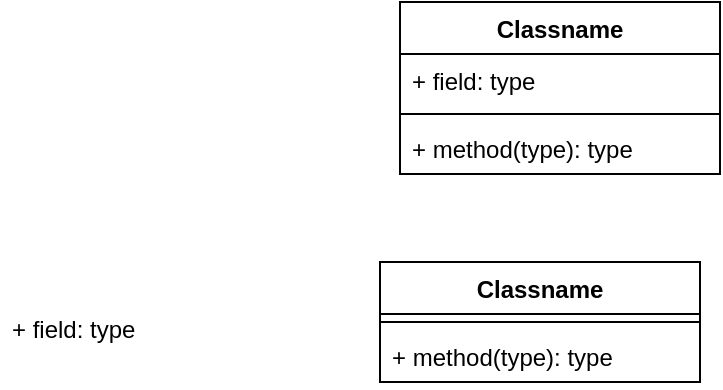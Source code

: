 <mxfile version="19.0.1" type="github">
  <diagram id="CFYQU3aXSemnN9mfyRZu" name="Page-1">
    <mxGraphModel dx="868" dy="482" grid="1" gridSize="10" guides="1" tooltips="1" connect="1" arrows="1" fold="1" page="1" pageScale="1" pageWidth="850" pageHeight="1100" math="0" shadow="0">
      <root>
        <mxCell id="0" />
        <mxCell id="1" parent="0" />
        <mxCell id="YULxTUnS-_DGTSKAkYLE-1" value="Classname" style="swimlane;fontStyle=1;align=center;verticalAlign=top;childLayout=stackLayout;horizontal=1;startSize=26;horizontalStack=0;resizeParent=1;resizeParentMax=0;resizeLast=0;collapsible=1;marginBottom=0;" vertex="1" parent="1">
          <mxGeometry x="340" y="210" width="160" height="60" as="geometry" />
        </mxCell>
        <mxCell id="YULxTUnS-_DGTSKAkYLE-3" value="" style="line;strokeWidth=1;fillColor=none;align=left;verticalAlign=middle;spacingTop=-1;spacingLeft=3;spacingRight=3;rotatable=0;labelPosition=right;points=[];portConstraint=eastwest;" vertex="1" parent="YULxTUnS-_DGTSKAkYLE-1">
          <mxGeometry y="26" width="160" height="8" as="geometry" />
        </mxCell>
        <mxCell id="YULxTUnS-_DGTSKAkYLE-4" value="+ method(type): type" style="text;strokeColor=none;fillColor=none;align=left;verticalAlign=top;spacingLeft=4;spacingRight=4;overflow=hidden;rotatable=0;points=[[0,0.5],[1,0.5]];portConstraint=eastwest;" vertex="1" parent="YULxTUnS-_DGTSKAkYLE-1">
          <mxGeometry y="34" width="160" height="26" as="geometry" />
        </mxCell>
        <mxCell id="YULxTUnS-_DGTSKAkYLE-5" value="Classname" style="swimlane;fontStyle=1;align=center;verticalAlign=top;childLayout=stackLayout;horizontal=1;startSize=26;horizontalStack=0;resizeParent=1;resizeParentMax=0;resizeLast=0;collapsible=1;marginBottom=0;" vertex="1" parent="1">
          <mxGeometry x="350" y="80" width="160" height="86" as="geometry" />
        </mxCell>
        <mxCell id="YULxTUnS-_DGTSKAkYLE-6" value="+ field: type" style="text;strokeColor=none;fillColor=none;align=left;verticalAlign=top;spacingLeft=4;spacingRight=4;overflow=hidden;rotatable=0;points=[[0,0.5],[1,0.5]];portConstraint=eastwest;" vertex="1" parent="YULxTUnS-_DGTSKAkYLE-5">
          <mxGeometry y="26" width="160" height="26" as="geometry" />
        </mxCell>
        <mxCell id="YULxTUnS-_DGTSKAkYLE-7" value="" style="line;strokeWidth=1;fillColor=none;align=left;verticalAlign=middle;spacingTop=-1;spacingLeft=3;spacingRight=3;rotatable=0;labelPosition=right;points=[];portConstraint=eastwest;" vertex="1" parent="YULxTUnS-_DGTSKAkYLE-5">
          <mxGeometry y="52" width="160" height="8" as="geometry" />
        </mxCell>
        <mxCell id="YULxTUnS-_DGTSKAkYLE-8" value="+ method(type): type" style="text;strokeColor=none;fillColor=none;align=left;verticalAlign=top;spacingLeft=4;spacingRight=4;overflow=hidden;rotatable=0;points=[[0,0.5],[1,0.5]];portConstraint=eastwest;" vertex="1" parent="YULxTUnS-_DGTSKAkYLE-5">
          <mxGeometry y="60" width="160" height="26" as="geometry" />
        </mxCell>
        <mxCell id="YULxTUnS-_DGTSKAkYLE-2" value="+ field: type" style="text;strokeColor=none;fillColor=none;align=left;verticalAlign=top;spacingLeft=4;spacingRight=4;overflow=hidden;rotatable=0;points=[[0,0.5],[1,0.5]];portConstraint=eastwest;" vertex="1" parent="1">
          <mxGeometry x="150" y="230" width="160" height="26" as="geometry" />
        </mxCell>
      </root>
    </mxGraphModel>
  </diagram>
</mxfile>
